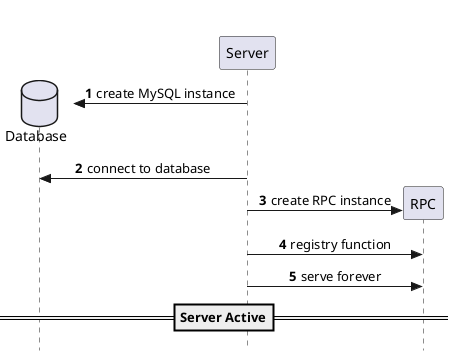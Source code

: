 @startuml
'https://plantuml.com/sequence-diagram
skinparam sequenceMessageAlign center
skinparam responseMessageBelowArrow false
skinparam style strictuml
hide unlinked
autonumber

database "Database" as sql
participant "Server" as server
participant "RPC" as rpc
participant "Client" as client

server -> sql **: create MySQL instance
server -> sql: connect to database
server -> rpc **: create RPC instance
server -> rpc: registry function
server -> rpc: serve forever
==Server Active==
@enduml